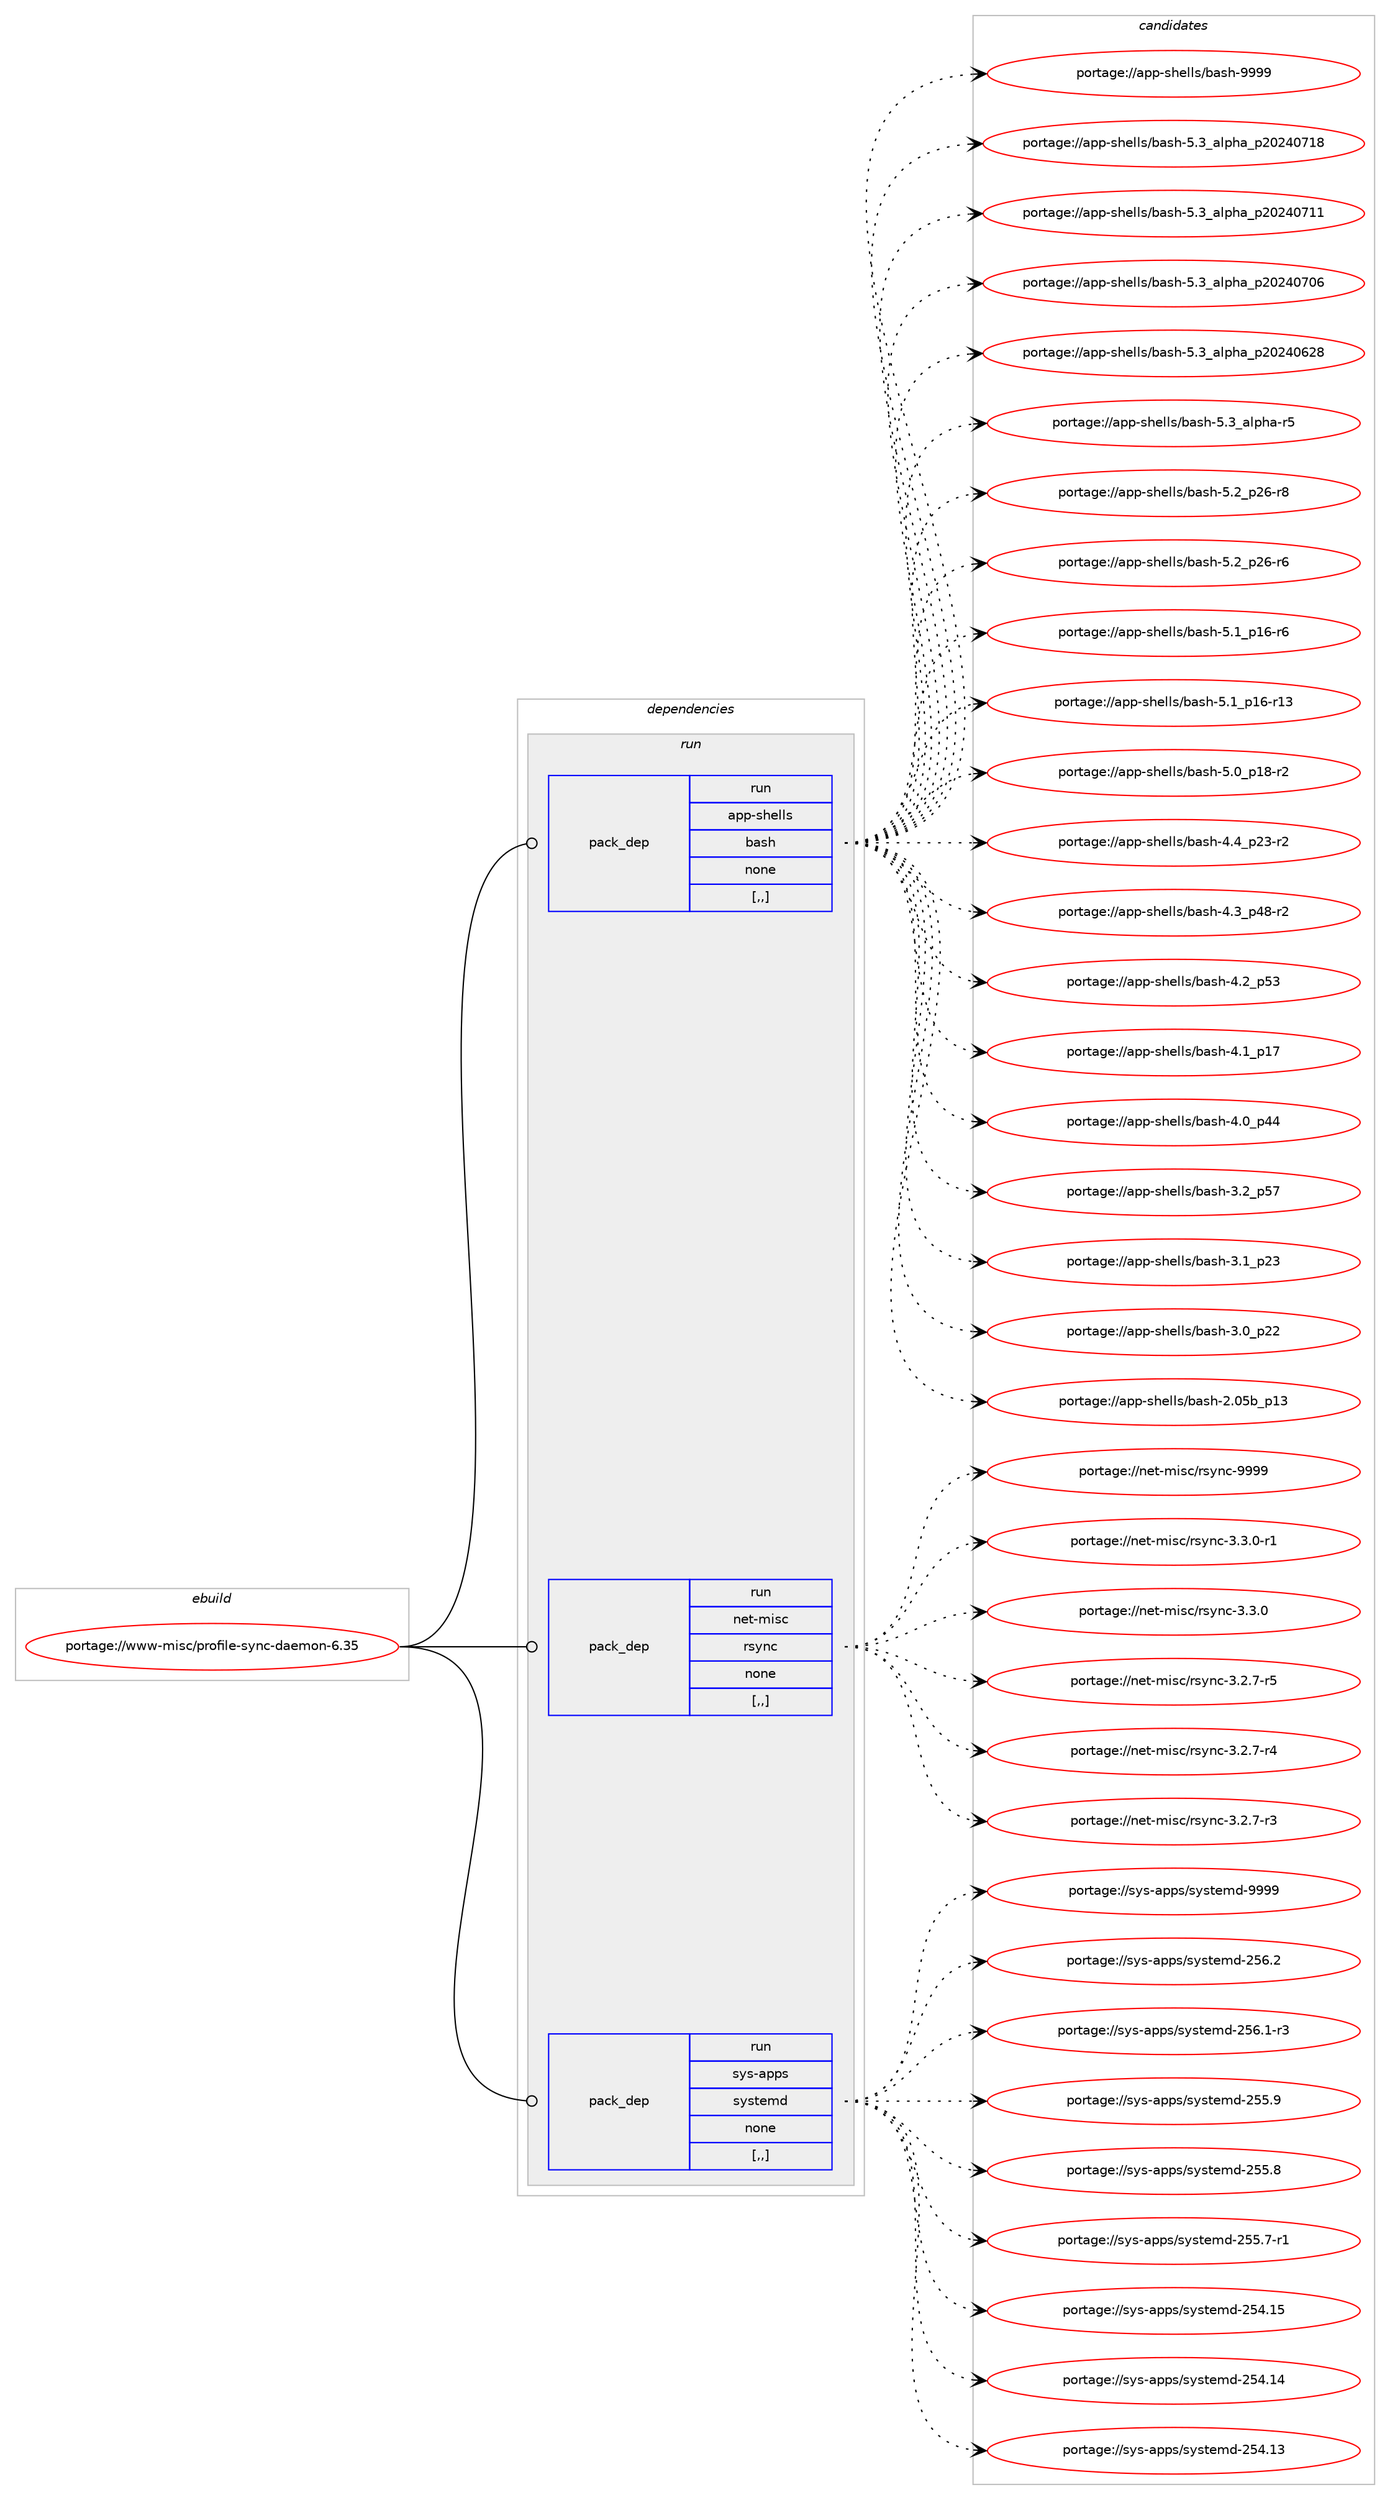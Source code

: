 digraph prolog {

# *************
# Graph options
# *************

newrank=true;
concentrate=true;
compound=true;
graph [rankdir=LR,fontname=Helvetica,fontsize=10,ranksep=1.5];#, ranksep=2.5, nodesep=0.2];
edge  [arrowhead=vee];
node  [fontname=Helvetica,fontsize=10];

# **********
# The ebuild
# **********

subgraph cluster_leftcol {
color=gray;
label=<<i>ebuild</i>>;
id [label="portage://www-misc/profile-sync-daemon-6.35", color=red, width=4, href="../www-misc/profile-sync-daemon-6.35.svg"];
}

# ****************
# The dependencies
# ****************

subgraph cluster_midcol {
color=gray;
label=<<i>dependencies</i>>;
subgraph cluster_compile {
fillcolor="#eeeeee";
style=filled;
label=<<i>compile</i>>;
}
subgraph cluster_compileandrun {
fillcolor="#eeeeee";
style=filled;
label=<<i>compile and run</i>>;
}
subgraph cluster_run {
fillcolor="#eeeeee";
style=filled;
label=<<i>run</i>>;
subgraph pack329101 {
dependency453268 [label=<<TABLE BORDER="0" CELLBORDER="1" CELLSPACING="0" CELLPADDING="4" WIDTH="220"><TR><TD ROWSPAN="6" CELLPADDING="30">pack_dep</TD></TR><TR><TD WIDTH="110">run</TD></TR><TR><TD>app-shells</TD></TR><TR><TD>bash</TD></TR><TR><TD>none</TD></TR><TR><TD>[,,]</TD></TR></TABLE>>, shape=none, color=blue];
}
id:e -> dependency453268:w [weight=20,style="solid",arrowhead="odot"];
subgraph pack329102 {
dependency453269 [label=<<TABLE BORDER="0" CELLBORDER="1" CELLSPACING="0" CELLPADDING="4" WIDTH="220"><TR><TD ROWSPAN="6" CELLPADDING="30">pack_dep</TD></TR><TR><TD WIDTH="110">run</TD></TR><TR><TD>net-misc</TD></TR><TR><TD>rsync</TD></TR><TR><TD>none</TD></TR><TR><TD>[,,]</TD></TR></TABLE>>, shape=none, color=blue];
}
id:e -> dependency453269:w [weight=20,style="solid",arrowhead="odot"];
subgraph pack329103 {
dependency453270 [label=<<TABLE BORDER="0" CELLBORDER="1" CELLSPACING="0" CELLPADDING="4" WIDTH="220"><TR><TD ROWSPAN="6" CELLPADDING="30">pack_dep</TD></TR><TR><TD WIDTH="110">run</TD></TR><TR><TD>sys-apps</TD></TR><TR><TD>systemd</TD></TR><TR><TD>none</TD></TR><TR><TD>[,,]</TD></TR></TABLE>>, shape=none, color=blue];
}
id:e -> dependency453270:w [weight=20,style="solid",arrowhead="odot"];
}
}

# **************
# The candidates
# **************

subgraph cluster_choices {
rank=same;
color=gray;
label=<<i>candidates</i>>;

subgraph choice329101 {
color=black;
nodesep=1;
choice97112112451151041011081081154798971151044557575757 [label="portage://app-shells/bash-9999", color=red, width=4,href="../app-shells/bash-9999.svg"];
choice971121124511510410110810811547989711510445534651959710811210497951125048505248554956 [label="portage://app-shells/bash-5.3_alpha_p20240718", color=red, width=4,href="../app-shells/bash-5.3_alpha_p20240718.svg"];
choice971121124511510410110810811547989711510445534651959710811210497951125048505248554949 [label="portage://app-shells/bash-5.3_alpha_p20240711", color=red, width=4,href="../app-shells/bash-5.3_alpha_p20240711.svg"];
choice971121124511510410110810811547989711510445534651959710811210497951125048505248554854 [label="portage://app-shells/bash-5.3_alpha_p20240706", color=red, width=4,href="../app-shells/bash-5.3_alpha_p20240706.svg"];
choice971121124511510410110810811547989711510445534651959710811210497951125048505248545056 [label="portage://app-shells/bash-5.3_alpha_p20240628", color=red, width=4,href="../app-shells/bash-5.3_alpha_p20240628.svg"];
choice9711211245115104101108108115479897115104455346519597108112104974511453 [label="portage://app-shells/bash-5.3_alpha-r5", color=red, width=4,href="../app-shells/bash-5.3_alpha-r5.svg"];
choice9711211245115104101108108115479897115104455346509511250544511456 [label="portage://app-shells/bash-5.2_p26-r8", color=red, width=4,href="../app-shells/bash-5.2_p26-r8.svg"];
choice9711211245115104101108108115479897115104455346509511250544511454 [label="portage://app-shells/bash-5.2_p26-r6", color=red, width=4,href="../app-shells/bash-5.2_p26-r6.svg"];
choice9711211245115104101108108115479897115104455346499511249544511454 [label="portage://app-shells/bash-5.1_p16-r6", color=red, width=4,href="../app-shells/bash-5.1_p16-r6.svg"];
choice971121124511510410110810811547989711510445534649951124954451144951 [label="portage://app-shells/bash-5.1_p16-r13", color=red, width=4,href="../app-shells/bash-5.1_p16-r13.svg"];
choice9711211245115104101108108115479897115104455346489511249564511450 [label="portage://app-shells/bash-5.0_p18-r2", color=red, width=4,href="../app-shells/bash-5.0_p18-r2.svg"];
choice9711211245115104101108108115479897115104455246529511250514511450 [label="portage://app-shells/bash-4.4_p23-r2", color=red, width=4,href="../app-shells/bash-4.4_p23-r2.svg"];
choice9711211245115104101108108115479897115104455246519511252564511450 [label="portage://app-shells/bash-4.3_p48-r2", color=red, width=4,href="../app-shells/bash-4.3_p48-r2.svg"];
choice971121124511510410110810811547989711510445524650951125351 [label="portage://app-shells/bash-4.2_p53", color=red, width=4,href="../app-shells/bash-4.2_p53.svg"];
choice971121124511510410110810811547989711510445524649951124955 [label="portage://app-shells/bash-4.1_p17", color=red, width=4,href="../app-shells/bash-4.1_p17.svg"];
choice971121124511510410110810811547989711510445524648951125252 [label="portage://app-shells/bash-4.0_p44", color=red, width=4,href="../app-shells/bash-4.0_p44.svg"];
choice971121124511510410110810811547989711510445514650951125355 [label="portage://app-shells/bash-3.2_p57", color=red, width=4,href="../app-shells/bash-3.2_p57.svg"];
choice971121124511510410110810811547989711510445514649951125051 [label="portage://app-shells/bash-3.1_p23", color=red, width=4,href="../app-shells/bash-3.1_p23.svg"];
choice971121124511510410110810811547989711510445514648951125050 [label="portage://app-shells/bash-3.0_p22", color=red, width=4,href="../app-shells/bash-3.0_p22.svg"];
choice9711211245115104101108108115479897115104455046485398951124951 [label="portage://app-shells/bash-2.05b_p13", color=red, width=4,href="../app-shells/bash-2.05b_p13.svg"];
dependency453268:e -> choice97112112451151041011081081154798971151044557575757:w [style=dotted,weight="100"];
dependency453268:e -> choice971121124511510410110810811547989711510445534651959710811210497951125048505248554956:w [style=dotted,weight="100"];
dependency453268:e -> choice971121124511510410110810811547989711510445534651959710811210497951125048505248554949:w [style=dotted,weight="100"];
dependency453268:e -> choice971121124511510410110810811547989711510445534651959710811210497951125048505248554854:w [style=dotted,weight="100"];
dependency453268:e -> choice971121124511510410110810811547989711510445534651959710811210497951125048505248545056:w [style=dotted,weight="100"];
dependency453268:e -> choice9711211245115104101108108115479897115104455346519597108112104974511453:w [style=dotted,weight="100"];
dependency453268:e -> choice9711211245115104101108108115479897115104455346509511250544511456:w [style=dotted,weight="100"];
dependency453268:e -> choice9711211245115104101108108115479897115104455346509511250544511454:w [style=dotted,weight="100"];
dependency453268:e -> choice9711211245115104101108108115479897115104455346499511249544511454:w [style=dotted,weight="100"];
dependency453268:e -> choice971121124511510410110810811547989711510445534649951124954451144951:w [style=dotted,weight="100"];
dependency453268:e -> choice9711211245115104101108108115479897115104455346489511249564511450:w [style=dotted,weight="100"];
dependency453268:e -> choice9711211245115104101108108115479897115104455246529511250514511450:w [style=dotted,weight="100"];
dependency453268:e -> choice9711211245115104101108108115479897115104455246519511252564511450:w [style=dotted,weight="100"];
dependency453268:e -> choice971121124511510410110810811547989711510445524650951125351:w [style=dotted,weight="100"];
dependency453268:e -> choice971121124511510410110810811547989711510445524649951124955:w [style=dotted,weight="100"];
dependency453268:e -> choice971121124511510410110810811547989711510445524648951125252:w [style=dotted,weight="100"];
dependency453268:e -> choice971121124511510410110810811547989711510445514650951125355:w [style=dotted,weight="100"];
dependency453268:e -> choice971121124511510410110810811547989711510445514649951125051:w [style=dotted,weight="100"];
dependency453268:e -> choice971121124511510410110810811547989711510445514648951125050:w [style=dotted,weight="100"];
dependency453268:e -> choice9711211245115104101108108115479897115104455046485398951124951:w [style=dotted,weight="100"];
}
subgraph choice329102 {
color=black;
nodesep=1;
choice110101116451091051159947114115121110994557575757 [label="portage://net-misc/rsync-9999", color=red, width=4,href="../net-misc/rsync-9999.svg"];
choice110101116451091051159947114115121110994551465146484511449 [label="portage://net-misc/rsync-3.3.0-r1", color=red, width=4,href="../net-misc/rsync-3.3.0-r1.svg"];
choice11010111645109105115994711411512111099455146514648 [label="portage://net-misc/rsync-3.3.0", color=red, width=4,href="../net-misc/rsync-3.3.0.svg"];
choice110101116451091051159947114115121110994551465046554511453 [label="portage://net-misc/rsync-3.2.7-r5", color=red, width=4,href="../net-misc/rsync-3.2.7-r5.svg"];
choice110101116451091051159947114115121110994551465046554511452 [label="portage://net-misc/rsync-3.2.7-r4", color=red, width=4,href="../net-misc/rsync-3.2.7-r4.svg"];
choice110101116451091051159947114115121110994551465046554511451 [label="portage://net-misc/rsync-3.2.7-r3", color=red, width=4,href="../net-misc/rsync-3.2.7-r3.svg"];
dependency453269:e -> choice110101116451091051159947114115121110994557575757:w [style=dotted,weight="100"];
dependency453269:e -> choice110101116451091051159947114115121110994551465146484511449:w [style=dotted,weight="100"];
dependency453269:e -> choice11010111645109105115994711411512111099455146514648:w [style=dotted,weight="100"];
dependency453269:e -> choice110101116451091051159947114115121110994551465046554511453:w [style=dotted,weight="100"];
dependency453269:e -> choice110101116451091051159947114115121110994551465046554511452:w [style=dotted,weight="100"];
dependency453269:e -> choice110101116451091051159947114115121110994551465046554511451:w [style=dotted,weight="100"];
}
subgraph choice329103 {
color=black;
nodesep=1;
choice1151211154597112112115471151211151161011091004557575757 [label="portage://sys-apps/systemd-9999", color=red, width=4,href="../sys-apps/systemd-9999.svg"];
choice115121115459711211211547115121115116101109100455053544650 [label="portage://sys-apps/systemd-256.2", color=red, width=4,href="../sys-apps/systemd-256.2.svg"];
choice1151211154597112112115471151211151161011091004550535446494511451 [label="portage://sys-apps/systemd-256.1-r3", color=red, width=4,href="../sys-apps/systemd-256.1-r3.svg"];
choice115121115459711211211547115121115116101109100455053534657 [label="portage://sys-apps/systemd-255.9", color=red, width=4,href="../sys-apps/systemd-255.9.svg"];
choice115121115459711211211547115121115116101109100455053534656 [label="portage://sys-apps/systemd-255.8", color=red, width=4,href="../sys-apps/systemd-255.8.svg"];
choice1151211154597112112115471151211151161011091004550535346554511449 [label="portage://sys-apps/systemd-255.7-r1", color=red, width=4,href="../sys-apps/systemd-255.7-r1.svg"];
choice11512111545971121121154711512111511610110910045505352464953 [label="portage://sys-apps/systemd-254.15", color=red, width=4,href="../sys-apps/systemd-254.15.svg"];
choice11512111545971121121154711512111511610110910045505352464952 [label="portage://sys-apps/systemd-254.14", color=red, width=4,href="../sys-apps/systemd-254.14.svg"];
choice11512111545971121121154711512111511610110910045505352464951 [label="portage://sys-apps/systemd-254.13", color=red, width=4,href="../sys-apps/systemd-254.13.svg"];
dependency453270:e -> choice1151211154597112112115471151211151161011091004557575757:w [style=dotted,weight="100"];
dependency453270:e -> choice115121115459711211211547115121115116101109100455053544650:w [style=dotted,weight="100"];
dependency453270:e -> choice1151211154597112112115471151211151161011091004550535446494511451:w [style=dotted,weight="100"];
dependency453270:e -> choice115121115459711211211547115121115116101109100455053534657:w [style=dotted,weight="100"];
dependency453270:e -> choice115121115459711211211547115121115116101109100455053534656:w [style=dotted,weight="100"];
dependency453270:e -> choice1151211154597112112115471151211151161011091004550535346554511449:w [style=dotted,weight="100"];
dependency453270:e -> choice11512111545971121121154711512111511610110910045505352464953:w [style=dotted,weight="100"];
dependency453270:e -> choice11512111545971121121154711512111511610110910045505352464952:w [style=dotted,weight="100"];
dependency453270:e -> choice11512111545971121121154711512111511610110910045505352464951:w [style=dotted,weight="100"];
}
}

}
